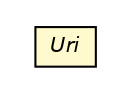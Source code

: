 #!/usr/local/bin/dot
#
# Class diagram 
# Generated by UMLGraph version R5_6-24-gf6e263 (http://www.umlgraph.org/)
#

digraph G {
	edge [fontname="Helvetica",fontsize=10,labelfontname="Helvetica",labelfontsize=10];
	node [fontname="Helvetica",fontsize=10,shape=plaintext];
	nodesep=0.25;
	ranksep=0.5;
	// io.reinert.requestor.core.uri.Uri
	c86919 [label=<<table title="io.reinert.requestor.core.uri.Uri" border="0" cellborder="1" cellspacing="0" cellpadding="2" port="p" bgcolor="lemonChiffon" href="./Uri.html">
		<tr><td><table border="0" cellspacing="0" cellpadding="1">
<tr><td align="center" balign="center"><font face="Helvetica-Oblique"> Uri </font></td></tr>
		</table></td></tr>
		</table>>, URL="./Uri.html", fontname="Helvetica", fontcolor="black", fontsize=10.0];
}


